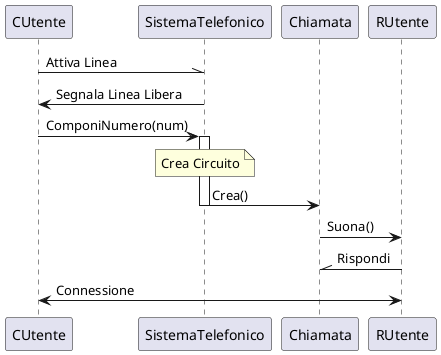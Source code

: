 @startuml phone calls

CUtente -\\ SistemaTelefonico : Attiva Linea
SistemaTelefonico -> CUtente : Segnala Linea Libera

CUtente -> SistemaTelefonico : ComponiNumero(num)
activate SistemaTelefonico
note over SistemaTelefonico : Crea Circuito
SistemaTelefonico -> Chiamata : Crea()
deactivate SistemaTelefonico

Chiamata -> RUtente : Suona()
RUtente -\\ Chiamata : Rispondi

RUtente <-> CUtente : Connessione

@enduml